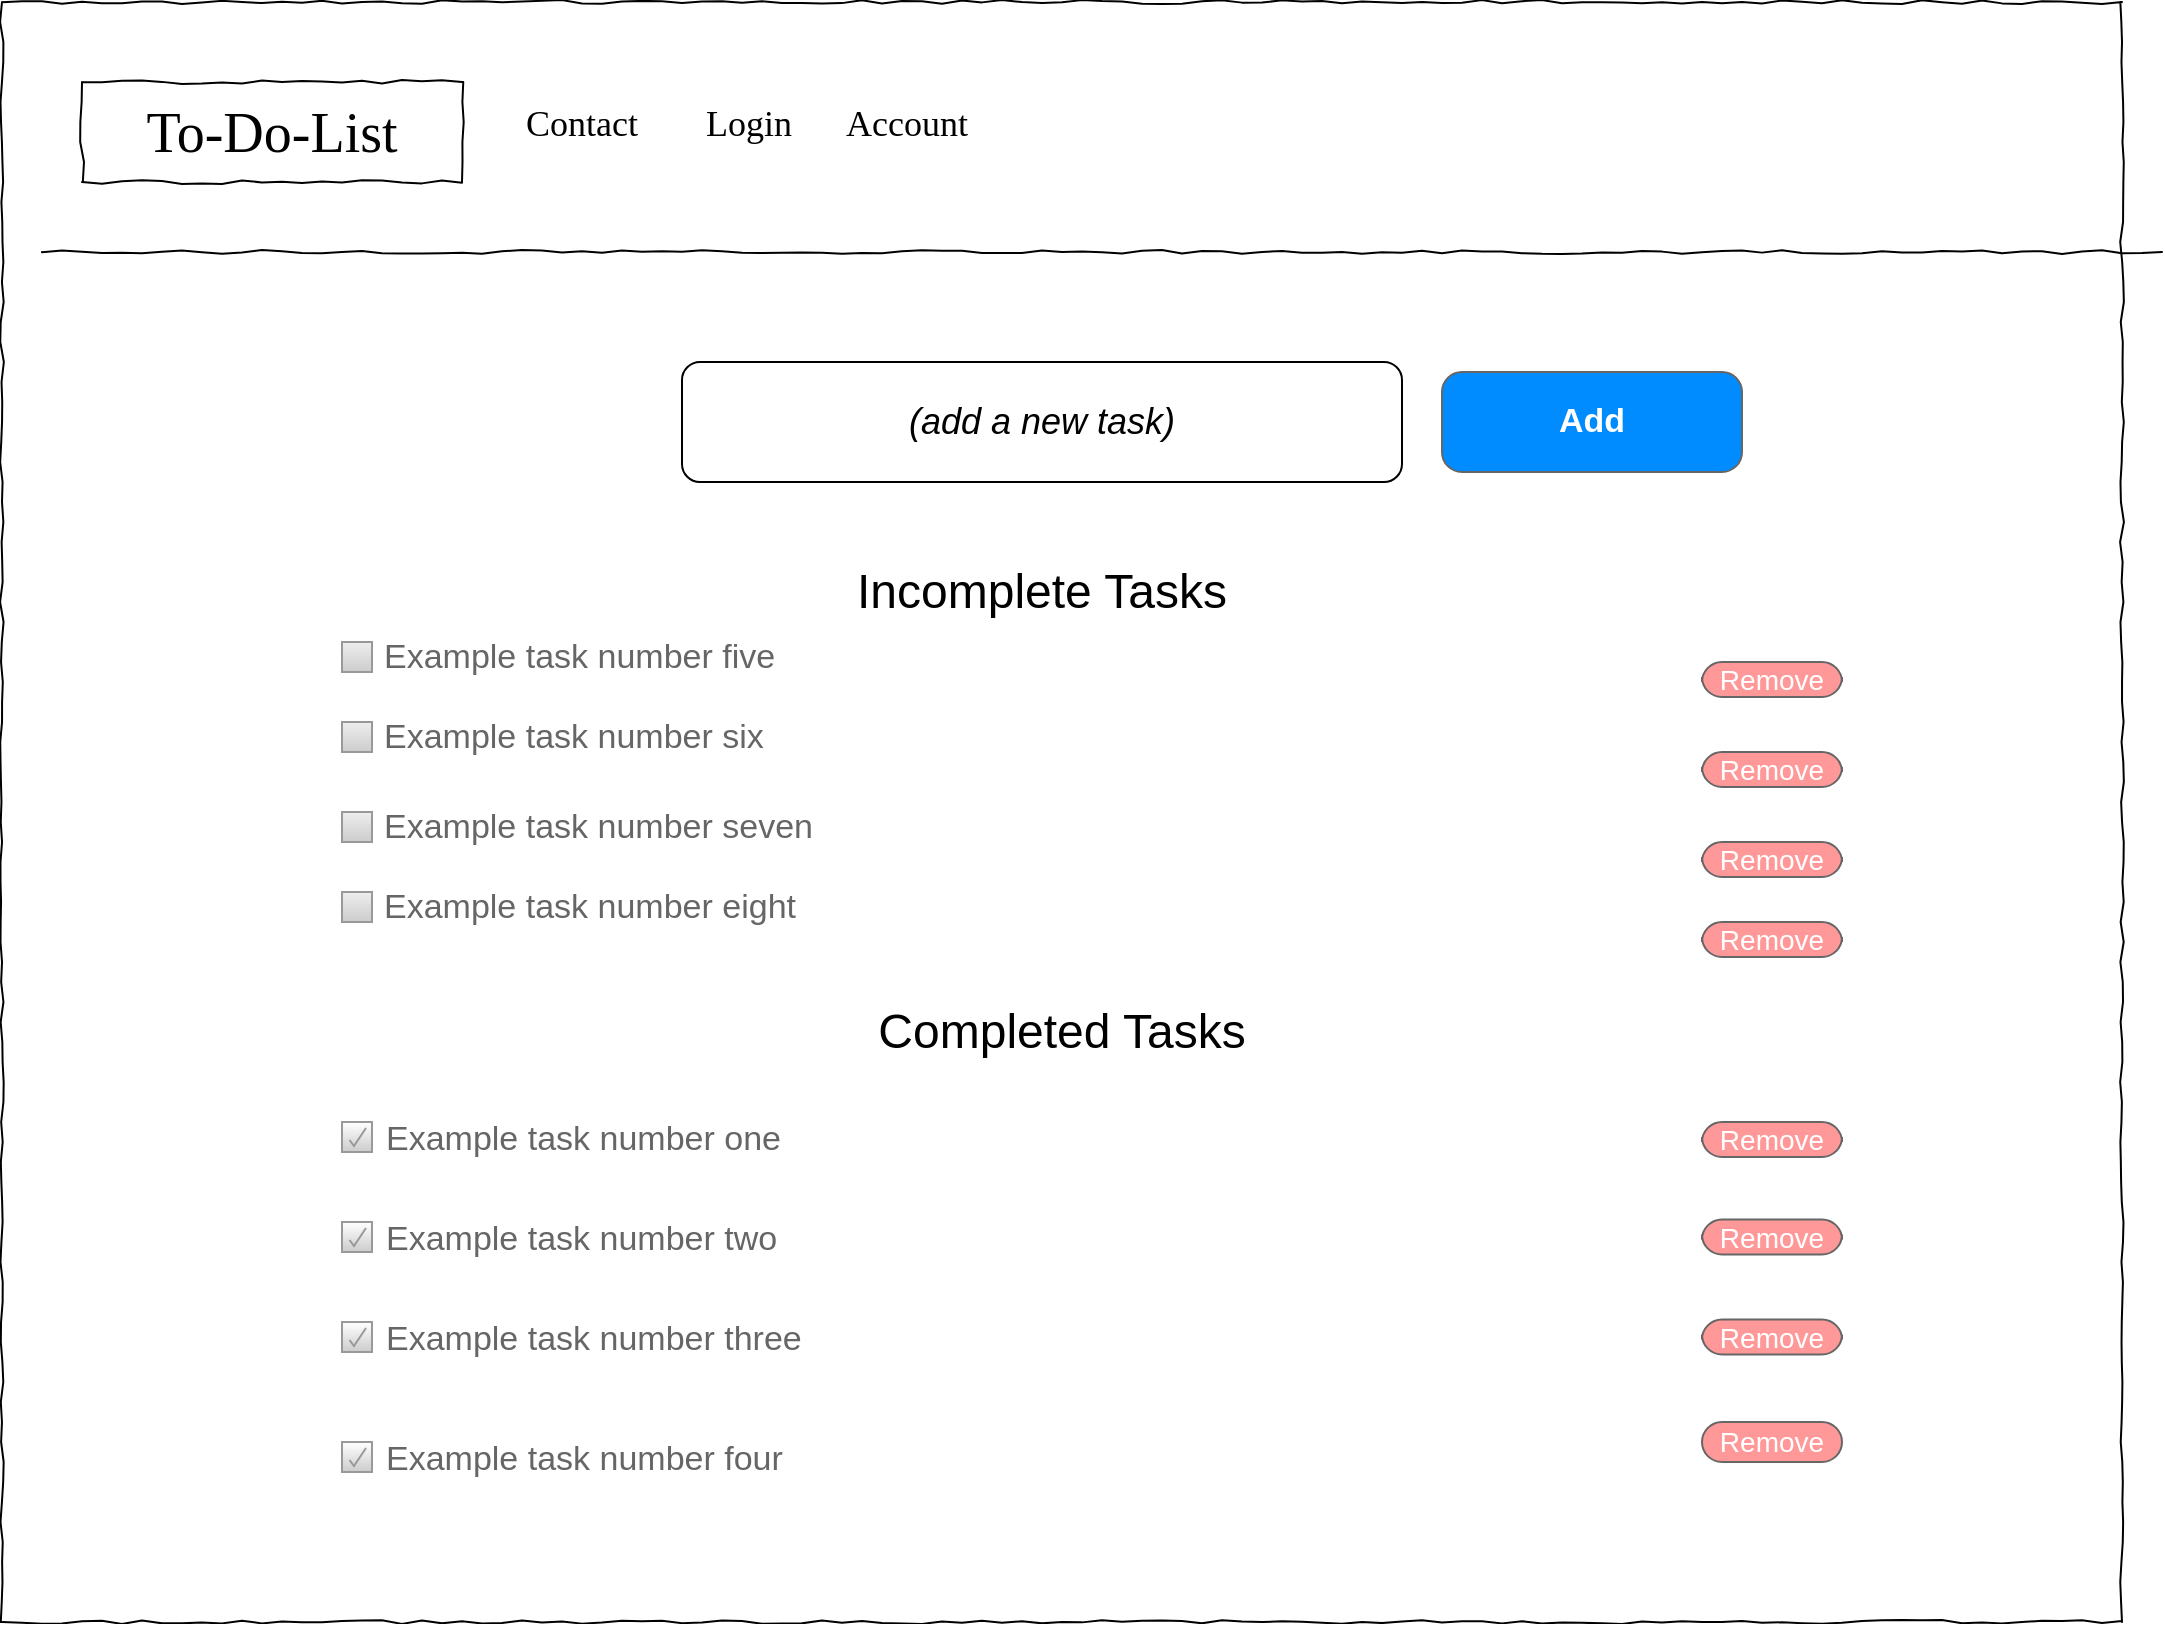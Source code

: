 <mxfile version="24.7.6" pages="4">
  <diagram name="Home (To-Do-List)" id="03018318-947c-dd8e-b7a3-06fadd420f32">
    <mxGraphModel dx="1434" dy="772" grid="1" gridSize="10" guides="1" tooltips="1" connect="1" arrows="1" fold="1" page="1" pageScale="1" pageWidth="1100" pageHeight="850" background="none" math="0" shadow="0">
      <root>
        <mxCell id="0" />
        <mxCell id="1" parent="0" />
        <mxCell id="677b7b8949515195-1" value="" style="whiteSpace=wrap;html=1;rounded=0;shadow=0;labelBackgroundColor=none;strokeColor=#000000;strokeWidth=1;fillColor=none;fontFamily=Verdana;fontSize=12;fontColor=#000000;align=center;comic=1;" parent="1" vertex="1">
          <mxGeometry y="20" width="1060" height="810" as="geometry" />
        </mxCell>
        <mxCell id="677b7b8949515195-2" value="To-Do-List" style="whiteSpace=wrap;html=1;rounded=0;shadow=0;labelBackgroundColor=none;strokeWidth=1;fontFamily=Verdana;fontSize=28;align=center;comic=1;" parent="1" vertex="1">
          <mxGeometry x="40" y="60" width="190" height="50" as="geometry" />
        </mxCell>
        <mxCell id="677b7b8949515195-4" value="&lt;font style=&quot;font-size: 18px;&quot;&gt;Contact&lt;/font&gt;" style="text;html=1;points=[];align=left;verticalAlign=top;spacingTop=-4;fontSize=14;fontFamily=Verdana" parent="1" vertex="1">
          <mxGeometry x="260" y="67.5" width="80" height="35" as="geometry" />
        </mxCell>
        <mxCell id="677b7b8949515195-9" value="" style="line;strokeWidth=1;html=1;rounded=0;shadow=0;labelBackgroundColor=none;fillColor=none;fontFamily=Verdana;fontSize=14;fontColor=#000000;align=center;comic=1;" parent="1" vertex="1">
          <mxGeometry x="20" y="140" width="1060" height="10" as="geometry" />
        </mxCell>
        <mxCell id="dKal2XUsPrfcDu0NBoXA-1" value="&lt;font style=&quot;font-size: 18px;&quot;&gt;Login&lt;/font&gt;" style="text;html=1;points=[];align=left;verticalAlign=top;spacingTop=-4;fontSize=14;fontFamily=Verdana" vertex="1" parent="1">
          <mxGeometry x="350" y="67.5" width="80" height="35" as="geometry" />
        </mxCell>
        <mxCell id="dKal2XUsPrfcDu0NBoXA-2" value="&lt;font style=&quot;font-size: 18px;&quot;&gt;Account&lt;/font&gt;" style="text;html=1;points=[];align=left;verticalAlign=top;spacingTop=-4;fontSize=14;fontFamily=Verdana" vertex="1" parent="1">
          <mxGeometry x="420" y="67.5" width="80" height="35" as="geometry" />
        </mxCell>
        <mxCell id="cOqZbK_t2_FdgQ2NEAei-1" value="&lt;i&gt;&lt;font style=&quot;font-size: 18px;&quot;&gt;(add a new task)&lt;/font&gt;&lt;/i&gt;" style="rounded=1;whiteSpace=wrap;html=1;" vertex="1" parent="1">
          <mxGeometry x="340" y="200" width="360" height="60" as="geometry" />
        </mxCell>
        <mxCell id="cOqZbK_t2_FdgQ2NEAei-2" value="Add" style="strokeWidth=1;shadow=0;dashed=0;align=center;html=1;shape=mxgraph.mockup.buttons.button;strokeColor=#666666;fontColor=#ffffff;mainText=;buttonStyle=round;fontSize=17;fontStyle=1;fillColor=#008cff;whiteSpace=wrap;" vertex="1" parent="1">
          <mxGeometry x="720" y="205" width="150" height="50" as="geometry" />
        </mxCell>
        <mxCell id="cOqZbK_t2_FdgQ2NEAei-3" value="&lt;font style=&quot;font-size: 24px;&quot;&gt;Incomplete Tasks&lt;/font&gt;" style="text;html=1;align=center;verticalAlign=middle;whiteSpace=wrap;rounded=0;" vertex="1" parent="1">
          <mxGeometry x="420" y="300" width="200" height="30" as="geometry" />
        </mxCell>
        <mxCell id="cOqZbK_t2_FdgQ2NEAei-4" value="&lt;font style=&quot;font-size: 24px;&quot;&gt;Completed Tasks&lt;/font&gt;" style="text;html=1;align=center;verticalAlign=middle;whiteSpace=wrap;rounded=0;" vertex="1" parent="1">
          <mxGeometry x="430" y="520" width="200" height="30" as="geometry" />
        </mxCell>
        <mxCell id="cOqZbK_t2_FdgQ2NEAei-5" value="Example task number six" style="strokeWidth=1;shadow=0;dashed=0;align=center;html=1;shape=mxgraph.mockup.forms.rrect;rSize=0;fillColor=#eeeeee;strokeColor=#999999;gradientColor=#cccccc;align=left;spacingLeft=4;fontSize=17;fontColor=#666666;labelPosition=right;" vertex="1" parent="1">
          <mxGeometry x="170" y="380" width="15" height="15" as="geometry" />
        </mxCell>
        <mxCell id="cOqZbK_t2_FdgQ2NEAei-6" value="Example task number five" style="strokeWidth=1;shadow=0;dashed=0;align=center;html=1;shape=mxgraph.mockup.forms.rrect;rSize=0;fillColor=#eeeeee;strokeColor=#999999;gradientColor=#cccccc;align=left;spacingLeft=4;fontSize=17;fontColor=#666666;labelPosition=right;" vertex="1" parent="1">
          <mxGeometry x="170" y="340" width="15" height="15" as="geometry" />
        </mxCell>
        <mxCell id="cOqZbK_t2_FdgQ2NEAei-7" value="Example task number eight" style="strokeWidth=1;shadow=0;dashed=0;align=center;html=1;shape=mxgraph.mockup.forms.rrect;rSize=0;fillColor=#eeeeee;strokeColor=#999999;gradientColor=#cccccc;align=left;spacingLeft=4;fontSize=17;fontColor=#666666;labelPosition=right;" vertex="1" parent="1">
          <mxGeometry x="170" y="465" width="15" height="15" as="geometry" />
        </mxCell>
        <mxCell id="cOqZbK_t2_FdgQ2NEAei-8" value="Example task number seven" style="strokeWidth=1;shadow=0;dashed=0;align=center;html=1;shape=mxgraph.mockup.forms.rrect;rSize=0;fillColor=#eeeeee;strokeColor=#999999;gradientColor=#cccccc;align=left;spacingLeft=4;fontSize=17;fontColor=#666666;labelPosition=right;" vertex="1" parent="1">
          <mxGeometry x="170" y="425" width="15" height="15" as="geometry" />
        </mxCell>
        <mxCell id="cOqZbK_t2_FdgQ2NEAei-9" value="Example task number one" style="strokeWidth=1;shadow=0;dashed=0;align=center;html=1;shape=mxgraph.mockup.forms.checkbox;rSize=0;fillColor=default;strokeColor=#999999;gradientColor=#cccccc;align=left;spacingLeft=4;fontSize=17;fontColor=#666666;labelPosition=right;sketch=0;verticalAlign=top;spacing=3;spacingTop=-9;comic=0;treeMoving=0;treeFolding=0;part=0;container=0;fixDash=0;snapToPoint=0;" vertex="1" parent="1">
          <mxGeometry x="170" y="580" width="15" height="15" as="geometry" />
        </mxCell>
        <mxCell id="cOqZbK_t2_FdgQ2NEAei-10" value="Example task number two" style="strokeWidth=1;shadow=0;dashed=0;align=center;html=1;shape=mxgraph.mockup.forms.checkbox;rSize=0;fillColor=default;strokeColor=#999999;gradientColor=#cccccc;align=left;spacingLeft=4;fontSize=17;fontColor=#666666;labelPosition=right;sketch=0;verticalAlign=top;spacing=3;spacingTop=-9;comic=0;treeMoving=0;treeFolding=0;part=0;container=0;fixDash=0;snapToPoint=0;" vertex="1" parent="1">
          <mxGeometry x="170" y="630" width="15" height="15" as="geometry" />
        </mxCell>
        <mxCell id="cOqZbK_t2_FdgQ2NEAei-11" value="Example task number three" style="strokeWidth=1;shadow=0;dashed=0;align=center;html=1;shape=mxgraph.mockup.forms.checkbox;rSize=0;fillColor=default;strokeColor=#999999;gradientColor=#cccccc;align=left;spacingLeft=4;fontSize=17;fontColor=#666666;labelPosition=right;sketch=0;verticalAlign=top;spacing=3;spacingTop=-9;comic=0;treeMoving=0;treeFolding=0;part=0;container=0;fixDash=0;snapToPoint=0;" vertex="1" parent="1">
          <mxGeometry x="170" y="680" width="15" height="15" as="geometry" />
        </mxCell>
        <mxCell id="cOqZbK_t2_FdgQ2NEAei-12" value="Example task number four" style="strokeWidth=1;shadow=0;dashed=0;align=center;html=1;shape=mxgraph.mockup.forms.checkbox;rSize=0;fillColor=default;strokeColor=#999999;gradientColor=#cccccc;align=left;spacingLeft=4;fontSize=17;fontColor=#666666;labelPosition=right;sketch=0;verticalAlign=top;spacing=3;spacingTop=-9;comic=0;treeMoving=0;treeFolding=0;part=0;container=0;fixDash=0;snapToPoint=0;" vertex="1" parent="1">
          <mxGeometry x="170" y="740" width="15" height="15" as="geometry" />
        </mxCell>
        <mxCell id="cOqZbK_t2_FdgQ2NEAei-13" value="&lt;font style=&quot;font-size: 14px; font-weight: normal;&quot;&gt;Remove&lt;/font&gt;" style="strokeWidth=1;shadow=0;dashed=0;align=center;html=1;shape=mxgraph.mockup.buttons.button;strokeColor=#666666;fontColor=#ffffff;mainText=;buttonStyle=round;fontSize=17;fontStyle=1;fillColor=#FF9999;whiteSpace=wrap;" vertex="1" parent="1">
          <mxGeometry x="850" y="350" width="70" height="17.5" as="geometry" />
        </mxCell>
        <mxCell id="cOqZbK_t2_FdgQ2NEAei-14" value="&lt;font style=&quot;font-size: 14px; font-weight: normal;&quot;&gt;Remove&lt;/font&gt;" style="strokeWidth=1;shadow=0;dashed=0;align=center;html=1;shape=mxgraph.mockup.buttons.button;strokeColor=#666666;fontColor=#ffffff;mainText=;buttonStyle=round;fontSize=17;fontStyle=1;fillColor=#FF9999;whiteSpace=wrap;" vertex="1" parent="1">
          <mxGeometry x="850" y="395" width="70" height="17.5" as="geometry" />
        </mxCell>
        <mxCell id="cOqZbK_t2_FdgQ2NEAei-15" value="&lt;font style=&quot;font-size: 14px; font-weight: normal;&quot;&gt;Remove&lt;/font&gt;" style="strokeWidth=1;shadow=0;dashed=0;align=center;html=1;shape=mxgraph.mockup.buttons.button;strokeColor=#666666;fontColor=#ffffff;mainText=;buttonStyle=round;fontSize=17;fontStyle=1;fillColor=#FF9999;whiteSpace=wrap;" vertex="1" parent="1">
          <mxGeometry x="850" y="440" width="70" height="17.5" as="geometry" />
        </mxCell>
        <mxCell id="cOqZbK_t2_FdgQ2NEAei-16" value="&lt;font style=&quot;font-size: 14px; font-weight: normal;&quot;&gt;Remove&lt;/font&gt;" style="strokeWidth=1;shadow=0;dashed=0;align=center;html=1;shape=mxgraph.mockup.buttons.button;strokeColor=#666666;fontColor=#ffffff;mainText=;buttonStyle=round;fontSize=17;fontStyle=1;fillColor=#FF9999;whiteSpace=wrap;" vertex="1" parent="1">
          <mxGeometry x="850" y="480" width="70" height="17.5" as="geometry" />
        </mxCell>
        <mxCell id="cOqZbK_t2_FdgQ2NEAei-17" value="&lt;font style=&quot;font-size: 14px; font-weight: normal;&quot;&gt;Remove&lt;/font&gt;" style="strokeWidth=1;shadow=0;dashed=0;align=center;html=1;shape=mxgraph.mockup.buttons.button;strokeColor=#666666;fontColor=#ffffff;mainText=;buttonStyle=round;fontSize=17;fontStyle=1;fillColor=#FF9999;whiteSpace=wrap;" vertex="1" parent="1">
          <mxGeometry x="850" y="580" width="70" height="17.5" as="geometry" />
        </mxCell>
        <mxCell id="cOqZbK_t2_FdgQ2NEAei-18" value="&lt;font style=&quot;font-size: 14px; font-weight: normal;&quot;&gt;Remove&lt;/font&gt;" style="strokeWidth=1;shadow=0;dashed=0;align=center;html=1;shape=mxgraph.mockup.buttons.button;strokeColor=#666666;fontColor=#ffffff;mainText=;buttonStyle=round;fontSize=17;fontStyle=1;fillColor=#FF9999;whiteSpace=wrap;" vertex="1" parent="1">
          <mxGeometry x="850" y="628.75" width="70" height="17.5" as="geometry" />
        </mxCell>
        <mxCell id="cOqZbK_t2_FdgQ2NEAei-19" value="&lt;font style=&quot;font-size: 14px; font-weight: normal;&quot;&gt;Remove&lt;/font&gt;" style="strokeWidth=1;shadow=0;dashed=0;align=center;html=1;shape=mxgraph.mockup.buttons.button;strokeColor=#666666;fontColor=#ffffff;mainText=;buttonStyle=round;fontSize=17;fontStyle=1;fillColor=#FF9999;whiteSpace=wrap;" vertex="1" parent="1">
          <mxGeometry x="850" y="678.75" width="70" height="17.5" as="geometry" />
        </mxCell>
        <mxCell id="cOqZbK_t2_FdgQ2NEAei-20" value="&lt;font style=&quot;font-size: 14px; font-weight: normal;&quot;&gt;Remove&lt;/font&gt;" style="strokeWidth=1;shadow=0;dashed=0;align=center;html=1;shape=mxgraph.mockup.buttons.button;strokeColor=#666666;fontColor=#ffffff;mainText=;buttonStyle=round;fontSize=17;fontStyle=1;fillColor=#FF9999;whiteSpace=wrap;" vertex="1" parent="1">
          <mxGeometry x="850" y="730" width="70" height="20" as="geometry" />
        </mxCell>
      </root>
    </mxGraphModel>
  </diagram>
  <diagram id="1y1QuGyFc_R8QKhsncCZ" name="Contact">
    <mxGraphModel dx="1434" dy="772" grid="1" gridSize="10" guides="1" tooltips="1" connect="1" arrows="1" fold="1" page="1" pageScale="1" pageWidth="1100" pageHeight="850" math="0" shadow="0">
      <root>
        <mxCell id="0" />
        <mxCell id="1" parent="0" />
        <mxCell id="KFPRD_MvhOD_NgEheozA-7" value="" style="rounded=1;whiteSpace=wrap;html=1;" vertex="1" parent="1">
          <mxGeometry x="250" y="55" width="90" height="55" as="geometry" />
        </mxCell>
        <mxCell id="nXffhkW9eazsmwvyAMe_-1" value="" style="whiteSpace=wrap;html=1;rounded=0;shadow=0;labelBackgroundColor=none;strokeColor=#000000;strokeWidth=1;fillColor=none;fontFamily=Verdana;fontSize=12;fontColor=#000000;align=center;comic=1;" vertex="1" parent="1">
          <mxGeometry x="20" y="20" width="1060" height="810" as="geometry" />
        </mxCell>
        <mxCell id="KFPRD_MvhOD_NgEheozA-1" value="" style="whiteSpace=wrap;html=1;rounded=0;shadow=0;labelBackgroundColor=none;strokeColor=#000000;strokeWidth=1;fillColor=none;fontFamily=Verdana;fontSize=12;fontColor=#000000;align=center;comic=1;" vertex="1" parent="1">
          <mxGeometry x="20" y="20" width="1060" height="810" as="geometry" />
        </mxCell>
        <mxCell id="KFPRD_MvhOD_NgEheozA-3" value="&lt;font style=&quot;font-size: 18px;&quot;&gt;Contact&lt;/font&gt;" style="text;html=1;points=[];align=left;verticalAlign=top;spacingTop=-4;fontSize=14;fontFamily=Verdana" vertex="1" parent="1">
          <mxGeometry x="260" y="67.5" width="80" height="35" as="geometry" />
        </mxCell>
        <mxCell id="KFPRD_MvhOD_NgEheozA-2" value="To-Do-List" style="whiteSpace=wrap;html=1;rounded=0;shadow=0;labelBackgroundColor=none;strokeWidth=1;fontFamily=Verdana;fontSize=28;align=center;comic=1;" vertex="1" parent="1">
          <mxGeometry x="40" y="60" width="190" height="50" as="geometry" />
        </mxCell>
        <mxCell id="KFPRD_MvhOD_NgEheozA-4" value="" style="line;strokeWidth=1;html=1;rounded=0;shadow=0;labelBackgroundColor=none;fillColor=none;fontFamily=Verdana;fontSize=14;fontColor=#000000;align=center;comic=1;" vertex="1" parent="1">
          <mxGeometry x="20" y="140" width="1060" height="10" as="geometry" />
        </mxCell>
        <mxCell id="KFPRD_MvhOD_NgEheozA-5" value="&lt;font style=&quot;font-size: 18px;&quot;&gt;Login&lt;/font&gt;" style="text;html=1;points=[];align=left;verticalAlign=top;spacingTop=-4;fontSize=14;fontFamily=Verdana" vertex="1" parent="1">
          <mxGeometry x="350" y="67.5" width="80" height="35" as="geometry" />
        </mxCell>
        <mxCell id="KFPRD_MvhOD_NgEheozA-6" value="&lt;font style=&quot;font-size: 18px;&quot;&gt;Account&lt;/font&gt;" style="text;html=1;points=[];align=left;verticalAlign=top;spacingTop=-4;fontSize=14;fontFamily=Verdana" vertex="1" parent="1">
          <mxGeometry x="420" y="67.5" width="80" height="35" as="geometry" />
        </mxCell>
        <mxCell id="KFPRD_MvhOD_NgEheozA-8" value="&lt;i&gt;&lt;font style=&quot;font-size: 14px;&quot;&gt;(enter your first name here)&lt;/font&gt;&lt;/i&gt;" style="rounded=1;whiteSpace=wrap;html=1;" vertex="1" parent="1">
          <mxGeometry x="70" y="365" width="210" height="45" as="geometry" />
        </mxCell>
        <mxCell id="KFPRD_MvhOD_NgEheozA-10" value="&lt;i&gt;&lt;font style=&quot;font-size: 14px;&quot;&gt;(enter your last name here)&lt;/font&gt;&lt;/i&gt;" style="rounded=1;whiteSpace=wrap;html=1;" vertex="1" parent="1">
          <mxGeometry x="300" y="365" width="210" height="45" as="geometry" />
        </mxCell>
        <mxCell id="KFPRD_MvhOD_NgEheozA-11" value="&lt;i&gt;&lt;font style=&quot;font-size: 14px;&quot;&gt;(enter your e-mail here)&lt;/font&gt;&lt;/i&gt;" style="rounded=1;whiteSpace=wrap;html=1;" vertex="1" parent="1">
          <mxGeometry x="530" y="365" width="200" height="45" as="geometry" />
        </mxCell>
        <mxCell id="KFPRD_MvhOD_NgEheozA-12" value="&lt;i&gt;&lt;font style=&quot;font-size: 14px;&quot;&gt;(please share any comments here)&lt;/font&gt;&lt;/i&gt;" style="rounded=1;whiteSpace=wrap;html=1;" vertex="1" parent="1">
          <mxGeometry x="750" y="280" width="260" height="135" as="geometry" />
        </mxCell>
        <mxCell id="KFPRD_MvhOD_NgEheozA-13" value="Submit" style="strokeWidth=1;shadow=0;dashed=0;align=center;html=1;shape=mxgraph.mockup.buttons.button;strokeColor=#666666;fontColor=#ffffff;mainText=;buttonStyle=round;fontSize=17;fontStyle=1;fillColor=#008cff;whiteSpace=wrap;" vertex="1" parent="1">
          <mxGeometry x="800" y="430" width="150" height="50" as="geometry" />
        </mxCell>
        <mxCell id="KFPRD_MvhOD_NgEheozA-14" value="&lt;font style=&quot;font-size: 24px;&quot;&gt;First Name&lt;/font&gt;" style="text;html=1;align=center;verticalAlign=middle;whiteSpace=wrap;rounded=0;" vertex="1" parent="1">
          <mxGeometry x="75" y="240" width="200" height="30" as="geometry" />
        </mxCell>
        <mxCell id="KFPRD_MvhOD_NgEheozA-15" value="&lt;font style=&quot;font-size: 24px;&quot;&gt;Last Name&lt;/font&gt;" style="text;html=1;align=center;verticalAlign=middle;whiteSpace=wrap;rounded=0;" vertex="1" parent="1">
          <mxGeometry x="300" y="240" width="200" height="30" as="geometry" />
        </mxCell>
        <mxCell id="KFPRD_MvhOD_NgEheozA-16" value="&lt;font style=&quot;font-size: 24px;&quot;&gt;E-Mail&amp;nbsp;&lt;/font&gt;" style="text;html=1;align=center;verticalAlign=middle;whiteSpace=wrap;rounded=0;" vertex="1" parent="1">
          <mxGeometry x="530" y="240" width="200" height="30" as="geometry" />
        </mxCell>
        <mxCell id="KFPRD_MvhOD_NgEheozA-17" value="&lt;font style=&quot;font-size: 24px;&quot;&gt;Comments&lt;/font&gt;" style="text;html=1;align=center;verticalAlign=middle;whiteSpace=wrap;rounded=0;" vertex="1" parent="1">
          <mxGeometry x="775" y="240" width="200" height="30" as="geometry" />
        </mxCell>
      </root>
    </mxGraphModel>
  </diagram>
  <diagram id="9lVRmtcvmyWDrs9E9-6W" name="Login">
    <mxGraphModel dx="1434" dy="772" grid="1" gridSize="10" guides="1" tooltips="1" connect="1" arrows="1" fold="1" page="1" pageScale="1" pageWidth="1100" pageHeight="850" math="0" shadow="0">
      <root>
        <mxCell id="0" />
        <mxCell id="1" parent="0" />
        <mxCell id="ulDlX9Y1v627Obb-I0jr-2" value="" style="whiteSpace=wrap;html=1;rounded=0;shadow=0;labelBackgroundColor=none;strokeColor=#000000;strokeWidth=1;fillColor=none;fontFamily=Verdana;fontSize=12;fontColor=#000000;align=center;comic=1;" vertex="1" parent="1">
          <mxGeometry x="20" y="20" width="1060" height="810" as="geometry" />
        </mxCell>
        <mxCell id="ulDlX9Y1v627Obb-I0jr-3" value="" style="whiteSpace=wrap;html=1;rounded=0;shadow=0;labelBackgroundColor=none;strokeColor=#000000;strokeWidth=1;fillColor=none;fontFamily=Verdana;fontSize=12;fontColor=#000000;align=center;comic=1;" vertex="1" parent="1">
          <mxGeometry x="20" y="20" width="1060" height="810" as="geometry" />
        </mxCell>
        <mxCell id="ulDlX9Y1v627Obb-I0jr-4" value="&lt;font style=&quot;font-size: 18px;&quot;&gt;Contact&lt;/font&gt;" style="text;html=1;points=[];align=left;verticalAlign=top;spacingTop=-4;fontSize=14;fontFamily=Verdana" vertex="1" parent="1">
          <mxGeometry x="260" y="67.5" width="80" height="35" as="geometry" />
        </mxCell>
        <mxCell id="ulDlX9Y1v627Obb-I0jr-1" value="" style="rounded=1;whiteSpace=wrap;html=1;" vertex="1" parent="1">
          <mxGeometry x="340" y="60" width="70" height="45" as="geometry" />
        </mxCell>
        <mxCell id="ulDlX9Y1v627Obb-I0jr-5" value="To-Do-List" style="whiteSpace=wrap;html=1;rounded=0;shadow=0;labelBackgroundColor=none;strokeWidth=1;fontFamily=Verdana;fontSize=28;align=center;comic=1;" vertex="1" parent="1">
          <mxGeometry x="40" y="60" width="190" height="50" as="geometry" />
        </mxCell>
        <mxCell id="ulDlX9Y1v627Obb-I0jr-6" value="" style="line;strokeWidth=1;html=1;rounded=0;shadow=0;labelBackgroundColor=none;fillColor=none;fontFamily=Verdana;fontSize=14;fontColor=#000000;align=center;comic=1;" vertex="1" parent="1">
          <mxGeometry x="20" y="140" width="1060" height="10" as="geometry" />
        </mxCell>
        <mxCell id="ulDlX9Y1v627Obb-I0jr-7" value="&lt;font style=&quot;font-size: 18px;&quot;&gt;Login&lt;/font&gt;" style="text;html=1;points=[];align=left;verticalAlign=top;spacingTop=-4;fontSize=14;fontFamily=Verdana" vertex="1" parent="1">
          <mxGeometry x="350" y="67.5" width="80" height="35" as="geometry" />
        </mxCell>
        <mxCell id="ulDlX9Y1v627Obb-I0jr-8" value="&lt;font style=&quot;font-size: 18px;&quot;&gt;Account&lt;/font&gt;" style="text;html=1;points=[];align=left;verticalAlign=top;spacingTop=-4;fontSize=14;fontFamily=Verdana" vertex="1" parent="1">
          <mxGeometry x="420" y="67.5" width="80" height="35" as="geometry" />
        </mxCell>
        <mxCell id="ulDlX9Y1v627Obb-I0jr-9" value="&lt;i&gt;(enter your username here)&lt;/i&gt;" style="rounded=1;whiteSpace=wrap;html=1;" vertex="1" parent="1">
          <mxGeometry x="210" y="312.5" width="210" height="45" as="geometry" />
        </mxCell>
        <mxCell id="ulDlX9Y1v627Obb-I0jr-10" value="&lt;i&gt;(enter your password here)&lt;/i&gt;" style="rounded=1;whiteSpace=wrap;html=1;" vertex="1" parent="1">
          <mxGeometry x="460" y="312.5" width="210" height="45" as="geometry" />
        </mxCell>
        <mxCell id="ulDlX9Y1v627Obb-I0jr-13" value="Submit" style="strokeWidth=1;shadow=0;dashed=0;align=center;html=1;shape=mxgraph.mockup.buttons.button;strokeColor=#666666;fontColor=#ffffff;mainText=;buttonStyle=round;fontSize=17;fontStyle=1;fillColor=#008cff;whiteSpace=wrap;" vertex="1" parent="1">
          <mxGeometry x="700" y="312.5" width="150" height="50" as="geometry" />
        </mxCell>
        <mxCell id="ulDlX9Y1v627Obb-I0jr-14" value="&lt;font style=&quot;font-size: 24px;&quot;&gt;Login&lt;/font&gt;" style="text;html=1;align=center;verticalAlign=middle;whiteSpace=wrap;rounded=0;" vertex="1" parent="1">
          <mxGeometry x="75" y="320" width="200" height="30" as="geometry" />
        </mxCell>
        <mxCell id="ulDlX9Y1v627Obb-I0jr-15" value="&lt;font style=&quot;font-size: 24px;&quot;&gt;Password&lt;/font&gt;" style="text;html=1;align=center;verticalAlign=middle;whiteSpace=wrap;rounded=0;" vertex="1" parent="1">
          <mxGeometry x="460" y="270" width="200" height="30" as="geometry" />
        </mxCell>
        <mxCell id="ulDlX9Y1v627Obb-I0jr-16" value="&lt;font style=&quot;font-size: 24px;&quot;&gt;Username&lt;/font&gt;" style="text;html=1;align=center;verticalAlign=middle;whiteSpace=wrap;rounded=0;" vertex="1" parent="1">
          <mxGeometry x="210" y="270" width="200" height="30" as="geometry" />
        </mxCell>
        <mxCell id="ulDlX9Y1v627Obb-I0jr-18" value="&lt;font style=&quot;font-size: 18px;&quot;&gt;** Forgot Password ?&amp;nbsp; reset password under Account tab **&lt;/font&gt;" style="text;html=1;align=center;verticalAlign=middle;whiteSpace=wrap;rounded=0;" vertex="1" parent="1">
          <mxGeometry x="250" y="390" width="520" height="30" as="geometry" />
        </mxCell>
      </root>
    </mxGraphModel>
  </diagram>
  <diagram id="kC-b1vQ9F31La0pofrKZ" name="Account">
    <mxGraphModel dx="1434" dy="772" grid="1" gridSize="10" guides="1" tooltips="1" connect="1" arrows="1" fold="1" page="1" pageScale="1" pageWidth="1100" pageHeight="850" math="0" shadow="0">
      <root>
        <mxCell id="0" />
        <mxCell id="1" parent="0" />
        <mxCell id="UJX85PKX0mdHpqlkLSHi-7" value="&lt;font style=&quot;font-size: 18px;&quot;&gt;Login&lt;/font&gt;" style="text;html=1;points=[];align=left;verticalAlign=top;spacingTop=-4;fontSize=14;fontFamily=Verdana" vertex="1" parent="1">
          <mxGeometry x="350" y="67.5" width="80" height="35" as="geometry" />
        </mxCell>
        <mxCell id="UJX85PKX0mdHpqlkLSHi-1" value="" style="whiteSpace=wrap;html=1;rounded=0;shadow=0;labelBackgroundColor=none;strokeColor=#000000;strokeWidth=1;fillColor=none;fontFamily=Verdana;fontSize=12;fontColor=#000000;align=center;comic=1;" vertex="1" parent="1">
          <mxGeometry x="20" y="20" width="1060" height="810" as="geometry" />
        </mxCell>
        <mxCell id="UJX85PKX0mdHpqlkLSHi-2" value="" style="whiteSpace=wrap;html=1;rounded=0;shadow=0;labelBackgroundColor=none;strokeColor=#000000;strokeWidth=1;fillColor=none;fontFamily=Verdana;fontSize=12;fontColor=#000000;align=center;comic=1;" vertex="1" parent="1">
          <mxGeometry x="20" y="20" width="1060" height="810" as="geometry" />
        </mxCell>
        <mxCell id="UJX85PKX0mdHpqlkLSHi-3" value="&lt;font style=&quot;font-size: 18px;&quot;&gt;Contact&lt;/font&gt;" style="text;html=1;points=[];align=left;verticalAlign=top;spacingTop=-4;fontSize=14;fontFamily=Verdana" vertex="1" parent="1">
          <mxGeometry x="260" y="67.5" width="80" height="35" as="geometry" />
        </mxCell>
        <mxCell id="UJX85PKX0mdHpqlkLSHi-4" value="" style="rounded=1;whiteSpace=wrap;html=1;" vertex="1" parent="1">
          <mxGeometry x="410" y="62.5" width="100" height="45" as="geometry" />
        </mxCell>
        <mxCell id="UJX85PKX0mdHpqlkLSHi-5" value="To-Do-List" style="whiteSpace=wrap;html=1;rounded=0;shadow=0;labelBackgroundColor=none;strokeWidth=1;fontFamily=Verdana;fontSize=28;align=center;comic=1;" vertex="1" parent="1">
          <mxGeometry x="40" y="60" width="190" height="50" as="geometry" />
        </mxCell>
        <mxCell id="UJX85PKX0mdHpqlkLSHi-6" value="" style="line;strokeWidth=1;html=1;rounded=0;shadow=0;labelBackgroundColor=none;fillColor=none;fontFamily=Verdana;fontSize=14;fontColor=#000000;align=center;comic=1;" vertex="1" parent="1">
          <mxGeometry x="20" y="140" width="1060" height="10" as="geometry" />
        </mxCell>
        <mxCell id="UJX85PKX0mdHpqlkLSHi-8" value="&lt;font style=&quot;font-size: 18px;&quot;&gt;Account&lt;/font&gt;" style="text;html=1;points=[];align=left;verticalAlign=top;spacingTop=-4;fontSize=14;fontFamily=Verdana" vertex="1" parent="1">
          <mxGeometry x="420" y="67.5" width="80" height="35" as="geometry" />
        </mxCell>
        <mxCell id="UJX85PKX0mdHpqlkLSHi-9" value="&lt;i&gt;(enter your e-mail here)&lt;/i&gt;" style="rounded=1;whiteSpace=wrap;html=1;" vertex="1" parent="1">
          <mxGeometry x="210" y="312.5" width="210" height="45" as="geometry" />
        </mxCell>
        <mxCell id="UJX85PKX0mdHpqlkLSHi-11" value="Submit" style="strokeWidth=1;shadow=0;dashed=0;align=center;html=1;shape=mxgraph.mockup.buttons.button;strokeColor=#666666;fontColor=#ffffff;mainText=;buttonStyle=round;fontSize=17;fontStyle=1;fillColor=#008cff;whiteSpace=wrap;" vertex="1" parent="1">
          <mxGeometry x="440" y="312.5" width="150" height="50" as="geometry" />
        </mxCell>
        <mxCell id="UJX85PKX0mdHpqlkLSHi-12" value="&lt;font style=&quot;font-size: 24px;&quot;&gt;Login&lt;/font&gt;" style="text;html=1;align=center;verticalAlign=middle;whiteSpace=wrap;rounded=0;" vertex="1" parent="1">
          <mxGeometry x="75" y="320" width="200" height="30" as="geometry" />
        </mxCell>
        <mxCell id="UJX85PKX0mdHpqlkLSHi-14" value="&lt;font style=&quot;font-size: 24px;&quot;&gt;Account Management&lt;/font&gt;" style="text;html=1;align=center;verticalAlign=middle;whiteSpace=wrap;rounded=0;" vertex="1" parent="1">
          <mxGeometry x="330" y="200" width="360" height="30" as="geometry" />
        </mxCell>
        <mxCell id="UJX85PKX0mdHpqlkLSHi-15" value="&lt;font style=&quot;font-size: 18px;&quot;&gt;Password reset link will be sent to the associated e-mail account&lt;/font&gt;" style="text;html=1;align=center;verticalAlign=middle;whiteSpace=wrap;rounded=0;" vertex="1" parent="1">
          <mxGeometry x="600" y="322.5" width="370" height="30" as="geometry" />
        </mxCell>
      </root>
    </mxGraphModel>
  </diagram>
</mxfile>
